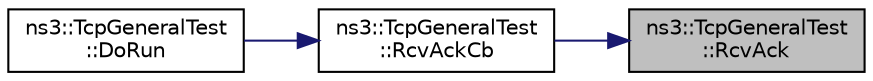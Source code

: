 digraph "ns3::TcpGeneralTest::RcvAck"
{
 // LATEX_PDF_SIZE
  edge [fontname="Helvetica",fontsize="10",labelfontname="Helvetica",labelfontsize="10"];
  node [fontname="Helvetica",fontsize="10",shape=record];
  rankdir="RL";
  Node1 [label="ns3::TcpGeneralTest\l::RcvAck",height=0.2,width=0.4,color="black", fillcolor="grey75", style="filled", fontcolor="black",tooltip="Received ack."];
  Node1 -> Node2 [dir="back",color="midnightblue",fontsize="10",style="solid",fontname="Helvetica"];
  Node2 [label="ns3::TcpGeneralTest\l::RcvAckCb",height=0.2,width=0.4,color="black", fillcolor="white", style="filled",URL="$classns3_1_1_tcp_general_test.html#ac15d659210d757c94b5b3c27d6fad11b",tooltip="Receive ACK Callback."];
  Node2 -> Node3 [dir="back",color="midnightblue",fontsize="10",style="solid",fontname="Helvetica"];
  Node3 [label="ns3::TcpGeneralTest\l::DoRun",height=0.2,width=0.4,color="black", fillcolor="white", style="filled",URL="$classns3_1_1_tcp_general_test.html#a79f00453e60b95fcf8d22757593f5ed3",tooltip="Execute the tcp test."];
}
